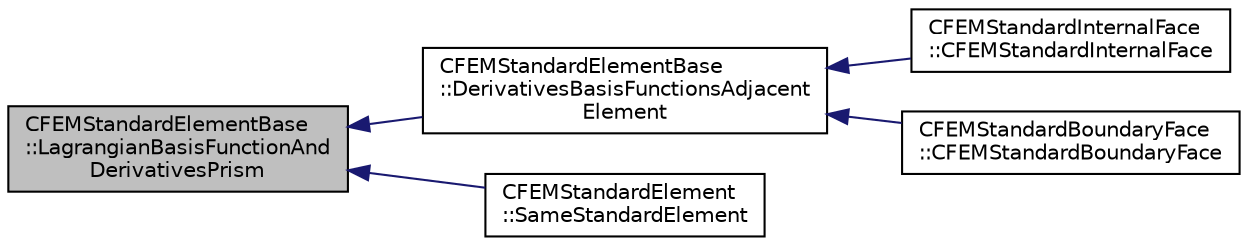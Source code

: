 digraph "CFEMStandardElementBase::LagrangianBasisFunctionAndDerivativesPrism"
{
  edge [fontname="Helvetica",fontsize="10",labelfontname="Helvetica",labelfontsize="10"];
  node [fontname="Helvetica",fontsize="10",shape=record];
  rankdir="LR";
  Node253 [label="CFEMStandardElementBase\l::LagrangianBasisFunctionAnd\lDerivativesPrism",height=0.2,width=0.4,color="black", fillcolor="grey75", style="filled", fontcolor="black"];
  Node253 -> Node254 [dir="back",color="midnightblue",fontsize="10",style="solid",fontname="Helvetica"];
  Node254 [label="CFEMStandardElementBase\l::DerivativesBasisFunctionsAdjacent\lElement",height=0.2,width=0.4,color="black", fillcolor="white", style="filled",URL="$class_c_f_e_m_standard_element_base.html#afb1cec3d091753fa80105767654594e4",tooltip="Function, which computes the values of the derivatives of the basis functions of the adjacent element..."];
  Node254 -> Node255 [dir="back",color="midnightblue",fontsize="10",style="solid",fontname="Helvetica"];
  Node255 [label="CFEMStandardInternalFace\l::CFEMStandardInternalFace",height=0.2,width=0.4,color="black", fillcolor="white", style="filled",URL="$class_c_f_e_m_standard_internal_face.html#a03fc34bc2e61074ab778a30b940fb634",tooltip="Alternative constructor. "];
  Node254 -> Node256 [dir="back",color="midnightblue",fontsize="10",style="solid",fontname="Helvetica"];
  Node256 [label="CFEMStandardBoundaryFace\l::CFEMStandardBoundaryFace",height=0.2,width=0.4,color="black", fillcolor="white", style="filled",URL="$class_c_f_e_m_standard_boundary_face.html#a5a92fa174c37322a3ebd640d12ab8b3b",tooltip="Alternative constructor. "];
  Node253 -> Node257 [dir="back",color="midnightblue",fontsize="10",style="solid",fontname="Helvetica"];
  Node257 [label="CFEMStandardElement\l::SameStandardElement",height=0.2,width=0.4,color="black", fillcolor="white", style="filled",URL="$class_c_f_e_m_standard_element.html#a81ce632b76ad1e704b34455809686b4f",tooltip="Function, which checks if the function arguments correspond to this standard element. "];
}
